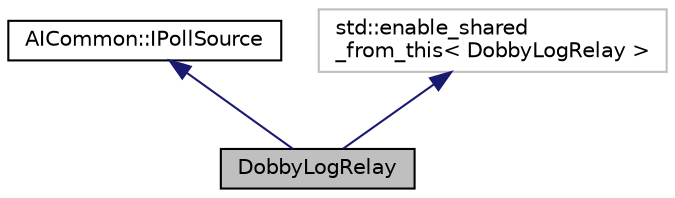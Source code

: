 digraph "DobbyLogRelay"
{
 // LATEX_PDF_SIZE
  edge [fontname="Helvetica",fontsize="10",labelfontname="Helvetica",labelfontsize="10"];
  node [fontname="Helvetica",fontsize="10",shape=record];
  Node1 [label="DobbyLogRelay",height=0.2,width=0.4,color="black", fillcolor="grey75", style="filled", fontcolor="black",tooltip=" "];
  Node2 -> Node1 [dir="back",color="midnightblue",fontsize="10",style="solid"];
  Node2 [label="AICommon::IPollSource",height=0.2,width=0.4,color="black", fillcolor="white", style="filled",URL="$classAICommon_1_1IPollSource.html",tooltip=" "];
  Node3 -> Node1 [dir="back",color="midnightblue",fontsize="10",style="solid"];
  Node3 [label="std::enable_shared\l_from_this\< DobbyLogRelay \>",height=0.2,width=0.4,color="grey75", fillcolor="white", style="filled",tooltip=" "];
}
